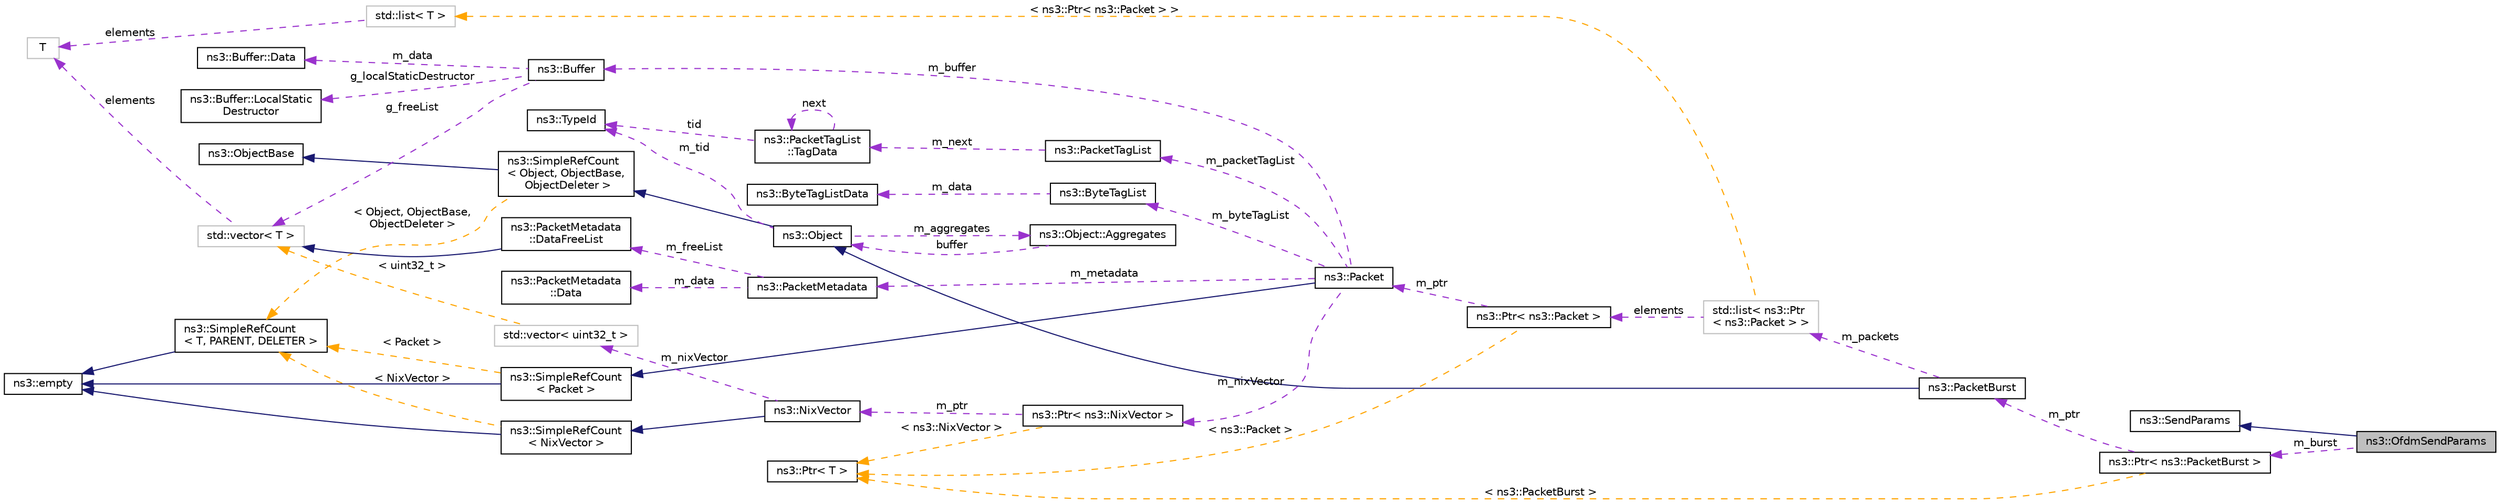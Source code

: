 digraph "ns3::OfdmSendParams"
{
 // LATEX_PDF_SIZE
  edge [fontname="Helvetica",fontsize="10",labelfontname="Helvetica",labelfontsize="10"];
  node [fontname="Helvetica",fontsize="10",shape=record];
  rankdir="LR";
  Node1 [label="ns3::OfdmSendParams",height=0.2,width=0.4,color="black", fillcolor="grey75", style="filled", fontcolor="black",tooltip="OfdmSendParams class."];
  Node2 -> Node1 [dir="back",color="midnightblue",fontsize="10",style="solid",fontname="Helvetica"];
  Node2 [label="ns3::SendParams",height=0.2,width=0.4,color="black", fillcolor="white", style="filled",URL="$classns3_1_1_send_params.html",tooltip="The SendParams class defines the parameters with which Send() function of a particular PHY is called."];
  Node3 -> Node1 [dir="back",color="darkorchid3",fontsize="10",style="dashed",label=" m_burst" ,fontname="Helvetica"];
  Node3 [label="ns3::Ptr\< ns3::PacketBurst \>",height=0.2,width=0.4,color="black", fillcolor="white", style="filled",URL="$classns3_1_1_ptr.html",tooltip=" "];
  Node4 -> Node3 [dir="back",color="darkorchid3",fontsize="10",style="dashed",label=" m_ptr" ,fontname="Helvetica"];
  Node4 [label="ns3::PacketBurst",height=0.2,width=0.4,color="black", fillcolor="white", style="filled",URL="$classns3_1_1_packet_burst.html",tooltip="this class implement a burst as a list of packets"];
  Node5 -> Node4 [dir="back",color="midnightblue",fontsize="10",style="solid",fontname="Helvetica"];
  Node5 [label="ns3::Object",height=0.2,width=0.4,color="black", fillcolor="white", style="filled",URL="$classns3_1_1_object.html",tooltip="A base class which provides memory management and object aggregation."];
  Node6 -> Node5 [dir="back",color="midnightblue",fontsize="10",style="solid",fontname="Helvetica"];
  Node6 [label="ns3::SimpleRefCount\l\< Object, ObjectBase,\l ObjectDeleter \>",height=0.2,width=0.4,color="black", fillcolor="white", style="filled",URL="$classns3_1_1_simple_ref_count.html",tooltip=" "];
  Node7 -> Node6 [dir="back",color="midnightblue",fontsize="10",style="solid",fontname="Helvetica"];
  Node7 [label="ns3::ObjectBase",height=0.2,width=0.4,color="black", fillcolor="white", style="filled",URL="$classns3_1_1_object_base.html",tooltip="Anchor the ns-3 type and attribute system."];
  Node8 -> Node6 [dir="back",color="orange",fontsize="10",style="dashed",label=" \< Object, ObjectBase,\l ObjectDeleter \>" ,fontname="Helvetica"];
  Node8 [label="ns3::SimpleRefCount\l\< T, PARENT, DELETER \>",height=0.2,width=0.4,color="black", fillcolor="white", style="filled",URL="$classns3_1_1_simple_ref_count.html",tooltip="A template-based reference counting class."];
  Node9 -> Node8 [dir="back",color="midnightblue",fontsize="10",style="solid",fontname="Helvetica"];
  Node9 [label="ns3::empty",height=0.2,width=0.4,color="black", fillcolor="white", style="filled",URL="$classns3_1_1empty.html",tooltip="make Callback use a separate empty type"];
  Node10 -> Node5 [dir="back",color="darkorchid3",fontsize="10",style="dashed",label=" m_tid" ,fontname="Helvetica"];
  Node10 [label="ns3::TypeId",height=0.2,width=0.4,color="black", fillcolor="white", style="filled",URL="$classns3_1_1_type_id.html",tooltip="a unique identifier for an interface."];
  Node11 -> Node5 [dir="back",color="darkorchid3",fontsize="10",style="dashed",label=" m_aggregates" ,fontname="Helvetica"];
  Node11 [label="ns3::Object::Aggregates",height=0.2,width=0.4,color="black", fillcolor="white", style="filled",URL="$structns3_1_1_object_1_1_aggregates.html",tooltip="The list of Objects aggregated to this one."];
  Node5 -> Node11 [dir="back",color="darkorchid3",fontsize="10",style="dashed",label=" buffer" ,fontname="Helvetica"];
  Node12 -> Node4 [dir="back",color="darkorchid3",fontsize="10",style="dashed",label=" m_packets" ,fontname="Helvetica"];
  Node12 [label="std::list\< ns3::Ptr\l\< ns3::Packet \> \>",height=0.2,width=0.4,color="grey75", fillcolor="white", style="filled",tooltip=" "];
  Node13 -> Node12 [dir="back",color="darkorchid3",fontsize="10",style="dashed",label=" elements" ,fontname="Helvetica"];
  Node13 [label="ns3::Ptr\< ns3::Packet \>",height=0.2,width=0.4,color="black", fillcolor="white", style="filled",URL="$classns3_1_1_ptr.html",tooltip=" "];
  Node14 -> Node13 [dir="back",color="darkorchid3",fontsize="10",style="dashed",label=" m_ptr" ,fontname="Helvetica"];
  Node14 [label="ns3::Packet",height=0.2,width=0.4,color="black", fillcolor="white", style="filled",URL="$classns3_1_1_packet.html",tooltip="network packets"];
  Node15 -> Node14 [dir="back",color="midnightblue",fontsize="10",style="solid",fontname="Helvetica"];
  Node15 [label="ns3::SimpleRefCount\l\< Packet \>",height=0.2,width=0.4,color="black", fillcolor="white", style="filled",URL="$classns3_1_1_simple_ref_count.html",tooltip=" "];
  Node9 -> Node15 [dir="back",color="midnightblue",fontsize="10",style="solid",fontname="Helvetica"];
  Node8 -> Node15 [dir="back",color="orange",fontsize="10",style="dashed",label=" \< Packet \>" ,fontname="Helvetica"];
  Node16 -> Node14 [dir="back",color="darkorchid3",fontsize="10",style="dashed",label=" m_nixVector" ,fontname="Helvetica"];
  Node16 [label="ns3::Ptr\< ns3::NixVector \>",height=0.2,width=0.4,color="black", fillcolor="white", style="filled",URL="$classns3_1_1_ptr.html",tooltip=" "];
  Node17 -> Node16 [dir="back",color="darkorchid3",fontsize="10",style="dashed",label=" m_ptr" ,fontname="Helvetica"];
  Node17 [label="ns3::NixVector",height=0.2,width=0.4,color="black", fillcolor="white", style="filled",URL="$classns3_1_1_nix_vector.html",tooltip="Neighbor-index data structure for nix-vector routing."];
  Node18 -> Node17 [dir="back",color="midnightblue",fontsize="10",style="solid",fontname="Helvetica"];
  Node18 [label="ns3::SimpleRefCount\l\< NixVector \>",height=0.2,width=0.4,color="black", fillcolor="white", style="filled",URL="$classns3_1_1_simple_ref_count.html",tooltip=" "];
  Node9 -> Node18 [dir="back",color="midnightblue",fontsize="10",style="solid",fontname="Helvetica"];
  Node8 -> Node18 [dir="back",color="orange",fontsize="10",style="dashed",label=" \< NixVector \>" ,fontname="Helvetica"];
  Node19 -> Node17 [dir="back",color="darkorchid3",fontsize="10",style="dashed",label=" m_nixVector" ,fontname="Helvetica"];
  Node19 [label="std::vector\< uint32_t \>",height=0.2,width=0.4,color="grey75", fillcolor="white", style="filled",tooltip=" "];
  Node20 -> Node19 [dir="back",color="orange",fontsize="10",style="dashed",label=" \< uint32_t \>" ,fontname="Helvetica"];
  Node20 [label="std::vector\< T \>",height=0.2,width=0.4,color="grey75", fillcolor="white", style="filled",tooltip=" "];
  Node21 -> Node20 [dir="back",color="darkorchid3",fontsize="10",style="dashed",label=" elements" ,fontname="Helvetica"];
  Node21 [label="T",height=0.2,width=0.4,color="grey75", fillcolor="white", style="filled",tooltip=" "];
  Node22 -> Node16 [dir="back",color="orange",fontsize="10",style="dashed",label=" \< ns3::NixVector \>" ,fontname="Helvetica"];
  Node22 [label="ns3::Ptr\< T \>",height=0.2,width=0.4,color="black", fillcolor="white", style="filled",URL="$classns3_1_1_ptr.html",tooltip="Smart pointer class similar to boost::intrusive_ptr."];
  Node23 -> Node14 [dir="back",color="darkorchid3",fontsize="10",style="dashed",label=" m_metadata" ,fontname="Helvetica"];
  Node23 [label="ns3::PacketMetadata",height=0.2,width=0.4,color="black", fillcolor="white", style="filled",URL="$classns3_1_1_packet_metadata.html",tooltip="Handle packet metadata about packet headers and trailers."];
  Node24 -> Node23 [dir="back",color="darkorchid3",fontsize="10",style="dashed",label=" m_data" ,fontname="Helvetica"];
  Node24 [label="ns3::PacketMetadata\l::Data",height=0.2,width=0.4,color="black", fillcolor="white", style="filled",URL="$structns3_1_1_packet_metadata_1_1_data.html",tooltip="Data structure."];
  Node25 -> Node23 [dir="back",color="darkorchid3",fontsize="10",style="dashed",label=" m_freeList" ,fontname="Helvetica"];
  Node25 [label="ns3::PacketMetadata\l::DataFreeList",height=0.2,width=0.4,color="black", fillcolor="white", style="filled",URL="$classns3_1_1_packet_metadata_1_1_data_free_list.html",tooltip="Class to hold all the metadata."];
  Node20 -> Node25 [dir="back",color="midnightblue",fontsize="10",style="solid",fontname="Helvetica"];
  Node26 -> Node14 [dir="back",color="darkorchid3",fontsize="10",style="dashed",label=" m_byteTagList" ,fontname="Helvetica"];
  Node26 [label="ns3::ByteTagList",height=0.2,width=0.4,color="black", fillcolor="white", style="filled",URL="$classns3_1_1_byte_tag_list.html",tooltip="keep track of the byte tags stored in a packet."];
  Node27 -> Node26 [dir="back",color="darkorchid3",fontsize="10",style="dashed",label=" m_data" ,fontname="Helvetica"];
  Node27 [label="ns3::ByteTagListData",height=0.2,width=0.4,color="black", fillcolor="white", style="filled",URL="$structns3_1_1_byte_tag_list_data.html",tooltip="Internal representation of the byte tags stored in a packet."];
  Node28 -> Node14 [dir="back",color="darkorchid3",fontsize="10",style="dashed",label=" m_packetTagList" ,fontname="Helvetica"];
  Node28 [label="ns3::PacketTagList",height=0.2,width=0.4,color="black", fillcolor="white", style="filled",URL="$classns3_1_1_packet_tag_list.html",tooltip="List of the packet tags stored in a packet."];
  Node29 -> Node28 [dir="back",color="darkorchid3",fontsize="10",style="dashed",label=" m_next" ,fontname="Helvetica"];
  Node29 [label="ns3::PacketTagList\l::TagData",height=0.2,width=0.4,color="black", fillcolor="white", style="filled",URL="$structns3_1_1_packet_tag_list_1_1_tag_data.html",tooltip="Tree node for sharing serialized tags."];
  Node29 -> Node29 [dir="back",color="darkorchid3",fontsize="10",style="dashed",label=" next" ,fontname="Helvetica"];
  Node10 -> Node29 [dir="back",color="darkorchid3",fontsize="10",style="dashed",label=" tid" ,fontname="Helvetica"];
  Node30 -> Node14 [dir="back",color="darkorchid3",fontsize="10",style="dashed",label=" m_buffer" ,fontname="Helvetica"];
  Node30 [label="ns3::Buffer",height=0.2,width=0.4,color="black", fillcolor="white", style="filled",URL="$classns3_1_1_buffer.html",tooltip="automatically resized byte buffer"];
  Node31 -> Node30 [dir="back",color="darkorchid3",fontsize="10",style="dashed",label=" m_data" ,fontname="Helvetica"];
  Node31 [label="ns3::Buffer::Data",height=0.2,width=0.4,color="black", fillcolor="white", style="filled",URL="$structns3_1_1_buffer_1_1_data.html",tooltip="This data structure is variable-sized through its last member whose size is determined at allocation ..."];
  Node32 -> Node30 [dir="back",color="darkorchid3",fontsize="10",style="dashed",label=" g_localStaticDestructor" ,fontname="Helvetica"];
  Node32 [label="ns3::Buffer::LocalStatic\lDestructor",height=0.2,width=0.4,color="black", fillcolor="white", style="filled",URL="$structns3_1_1_buffer_1_1_local_static_destructor.html",tooltip="Local static destructor structure."];
  Node20 -> Node30 [dir="back",color="darkorchid3",fontsize="10",style="dashed",label=" g_freeList" ,fontname="Helvetica"];
  Node22 -> Node13 [dir="back",color="orange",fontsize="10",style="dashed",label=" \< ns3::Packet \>" ,fontname="Helvetica"];
  Node33 -> Node12 [dir="back",color="orange",fontsize="10",style="dashed",label=" \< ns3::Ptr\< ns3::Packet \> \>" ,fontname="Helvetica"];
  Node33 [label="std::list\< T \>",height=0.2,width=0.4,color="grey75", fillcolor="white", style="filled",tooltip=" "];
  Node21 -> Node33 [dir="back",color="darkorchid3",fontsize="10",style="dashed",label=" elements" ,fontname="Helvetica"];
  Node22 -> Node3 [dir="back",color="orange",fontsize="10",style="dashed",label=" \< ns3::PacketBurst \>" ,fontname="Helvetica"];
}
